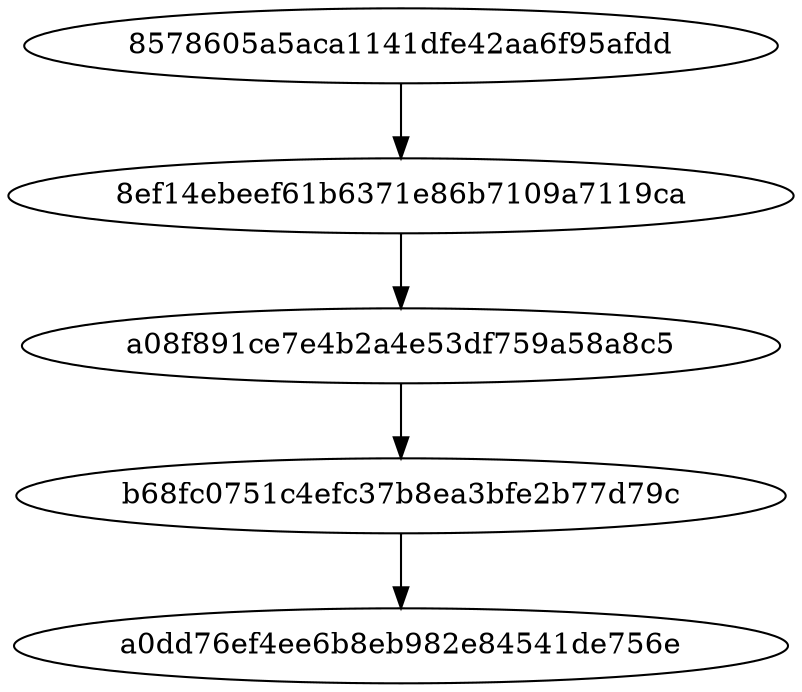 digraph D {

	 BC8578605a5aca1141dfe42aa6f95afdd[label="8578605a5aca1141dfe42aa6f95afdd"]
	BC8ef14ebeef61b6371e86b7109a7119ca[label="8ef14ebeef61b6371e86b7109a7119ca"]
	BC8578605a5aca1141dfe42aa6f95afdd -> BC8ef14ebeef61b6371e86b7109a7119ca
	BCa08f891ce7e4b2a4e53df759a58a8c5[label="a08f891ce7e4b2a4e53df759a58a8c5"]
	BC8ef14ebeef61b6371e86b7109a7119ca -> BCa08f891ce7e4b2a4e53df759a58a8c5
	BCb68fc0751c4efc37b8ea3bfe2b77d79c[label="b68fc0751c4efc37b8ea3bfe2b77d79c"]
	BCa08f891ce7e4b2a4e53df759a58a8c5 -> BCb68fc0751c4efc37b8ea3bfe2b77d79c
	BCa0dd76ef4ee6b8eb982e84541de756e[label="a0dd76ef4ee6b8eb982e84541de756e"]
	BCb68fc0751c4efc37b8ea3bfe2b77d79c -> BCa0dd76ef4ee6b8eb982e84541de756e

}